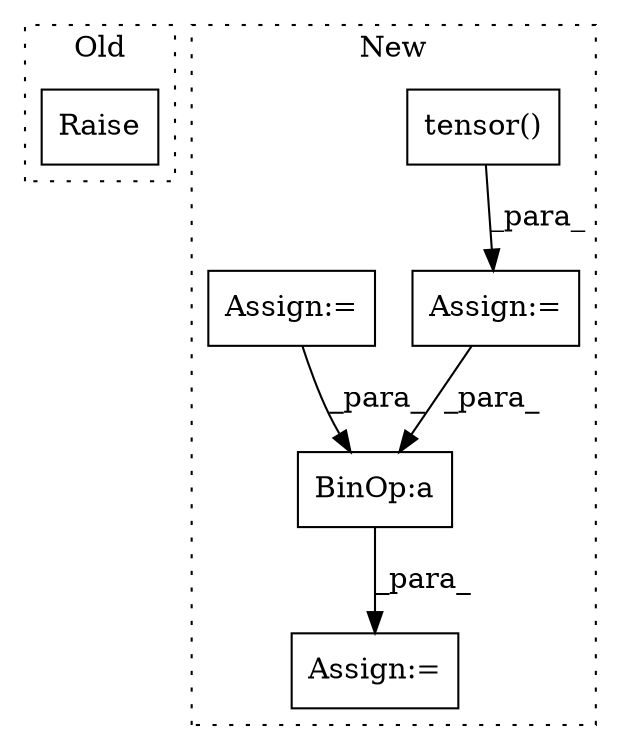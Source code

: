 digraph G {
subgraph cluster0 {
1 [label="Raise" a="91" s="33220" l="6" shape="box"];
label = "Old";
style="dotted";
}
subgraph cluster1 {
2 [label="tensor()" a="75" s="36129,36153" l="13,1" shape="box"];
3 [label="Assign:=" a="68" s="36115" l="3" shape="box"];
4 [label="Assign:=" a="68" s="36612" l="3" shape="box"];
5 [label="BinOp:a" a="82" s="36621" l="3" shape="box"];
6 [label="Assign:=" a="68" s="36406" l="3" shape="box"];
label = "New";
style="dotted";
}
2 -> 3 [label="_para_"];
3 -> 5 [label="_para_"];
5 -> 4 [label="_para_"];
6 -> 5 [label="_para_"];
}
